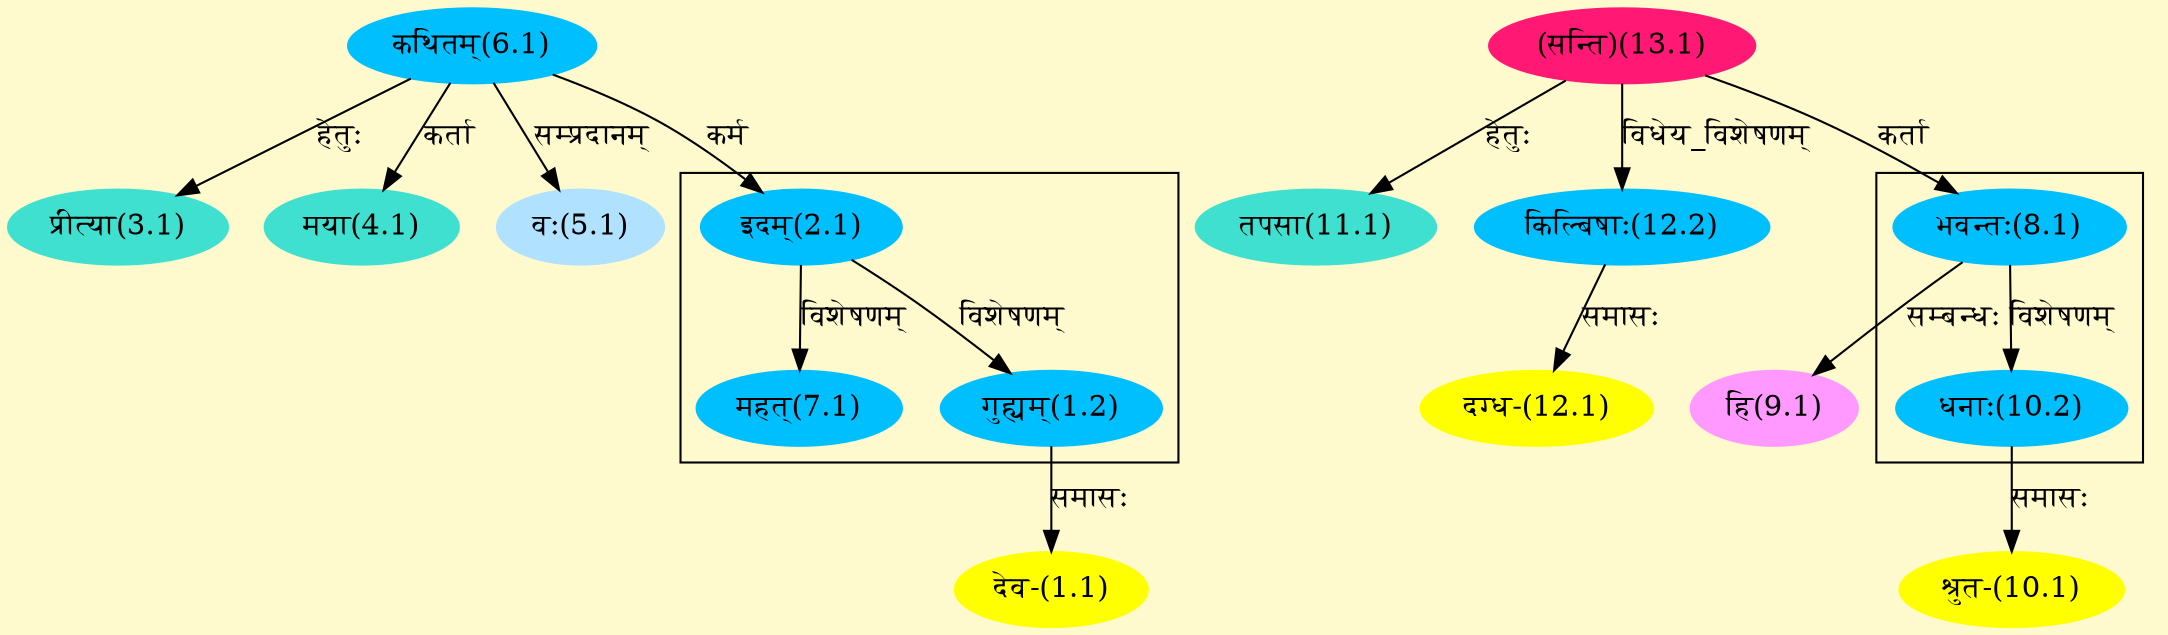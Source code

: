 digraph G{
rankdir=BT;
 compound=true;
 bgcolor="lemonchiffon1";

subgraph cluster_1{
Node1_2 [style=filled, color="#00BFFF" label = "गुह्यम्(1.2)"]
Node2_1 [style=filled, color="#00BFFF" label = "इदम्(2.1)"]
Node7_1 [style=filled, color="#00BFFF" label = "महत्(7.1)"]

}

subgraph cluster_2{
Node10_2 [style=filled, color="#00BFFF" label = "धनाः(10.2)"]
Node8_1 [style=filled, color="#00BFFF" label = "भवन्तः(8.1)"]

}
Node1_1 [style=filled, color="#FFFF00" label = "देव-(1.1)"]
Node1_2 [style=filled, color="#00BFFF" label = "गुह्यम्(1.2)"]
Node2_1 [style=filled, color="#00BFFF" label = "इदम्(2.1)"]
Node6_1 [style=filled, color="#00BFFF" label = "कथितम्(6.1)"]
Node3_1 [style=filled, color="#40E0D0" label = "प्रीत्या(3.1)"]
Node4_1 [style=filled, color="#40E0D0" label = "मया(4.1)"]
Node5_1 [style=filled, color="#B0E2FF" label = "वः(5.1)"]
Node8_1 [style=filled, color="#00BFFF" label = "भवन्तः(8.1)"]
Node13_1 [style=filled, color="#FF1975" label = "(सन्ति)(13.1)"]
Node9_1 [style=filled, color="#FF99FF" label = "हि(9.1)"]
Node10_1 [style=filled, color="#FFFF00" label = "श्रुत-(10.1)"]
Node10_2 [style=filled, color="#00BFFF" label = "धनाः(10.2)"]
Node11_1 [style=filled, color="#40E0D0" label = "तपसा(11.1)"]
Node12_1 [style=filled, color="#FFFF00" label = "दग्ध-(12.1)"]
Node12_2 [style=filled, color="#00BFFF" label = "किल्बिषाः(12.2)"]
/* Start of Relations section */

Node1_1 -> Node1_2 [  label="समासः"  dir="back" ]
Node1_2 -> Node2_1 [  label="विशेषणम्"  dir="back" ]
Node2_1 -> Node6_1 [  label="कर्म"  dir="back" ]
Node3_1 -> Node6_1 [  label="हेतुः"  dir="back" ]
Node4_1 -> Node6_1 [  label="कर्ता"  dir="back" ]
Node5_1 -> Node6_1 [  label="सम्प्रदानम्"  dir="back" ]
Node7_1 -> Node2_1 [  label="विशेषणम्"  dir="back" ]
Node8_1 -> Node13_1 [  label="कर्ता"  dir="back" ]
Node9_1 -> Node8_1 [  label="सम्बन्धः"  dir="back" ]
Node10_1 -> Node10_2 [  label="समासः"  dir="back" ]
Node10_2 -> Node8_1 [  label="विशेषणम्"  dir="back" ]
Node11_1 -> Node13_1 [  label="हेतुः"  dir="back" ]
Node12_1 -> Node12_2 [  label="समासः"  dir="back" ]
Node12_2 -> Node13_1 [  label="विधेय_विशेषणम्"  dir="back" ]
}
